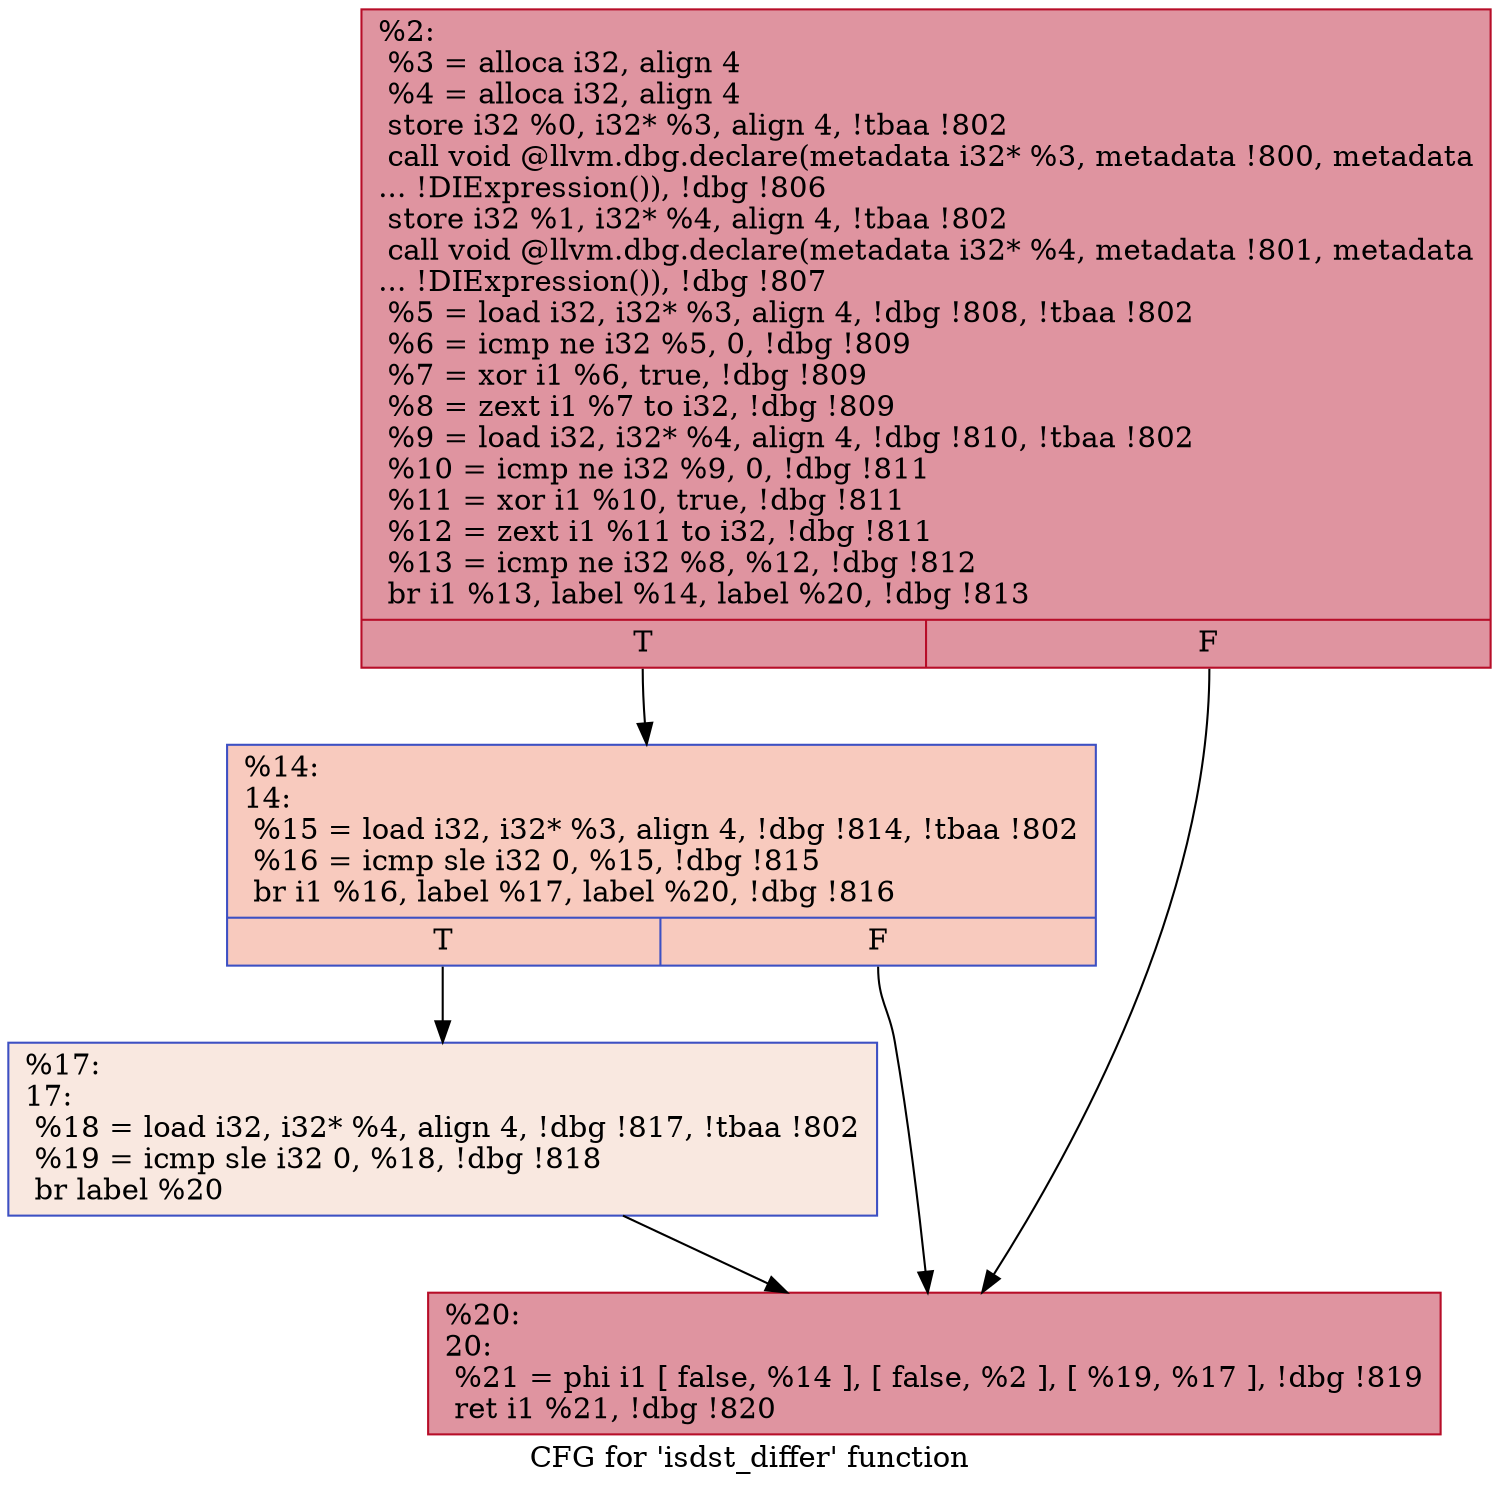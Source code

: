 digraph "CFG for 'isdst_differ' function" {
	label="CFG for 'isdst_differ' function";

	Node0x277e150 [shape=record,color="#b70d28ff", style=filled, fillcolor="#b70d2870",label="{%2:\l  %3 = alloca i32, align 4\l  %4 = alloca i32, align 4\l  store i32 %0, i32* %3, align 4, !tbaa !802\l  call void @llvm.dbg.declare(metadata i32* %3, metadata !800, metadata\l... !DIExpression()), !dbg !806\l  store i32 %1, i32* %4, align 4, !tbaa !802\l  call void @llvm.dbg.declare(metadata i32* %4, metadata !801, metadata\l... !DIExpression()), !dbg !807\l  %5 = load i32, i32* %3, align 4, !dbg !808, !tbaa !802\l  %6 = icmp ne i32 %5, 0, !dbg !809\l  %7 = xor i1 %6, true, !dbg !809\l  %8 = zext i1 %7 to i32, !dbg !809\l  %9 = load i32, i32* %4, align 4, !dbg !810, !tbaa !802\l  %10 = icmp ne i32 %9, 0, !dbg !811\l  %11 = xor i1 %10, true, !dbg !811\l  %12 = zext i1 %11 to i32, !dbg !811\l  %13 = icmp ne i32 %8, %12, !dbg !812\l  br i1 %13, label %14, label %20, !dbg !813\l|{<s0>T|<s1>F}}"];
	Node0x277e150:s0 -> Node0x2780850;
	Node0x277e150:s1 -> Node0x27808f0;
	Node0x2780850 [shape=record,color="#3d50c3ff", style=filled, fillcolor="#ef886b70",label="{%14:\l14:                                               \l  %15 = load i32, i32* %3, align 4, !dbg !814, !tbaa !802\l  %16 = icmp sle i32 0, %15, !dbg !815\l  br i1 %16, label %17, label %20, !dbg !816\l|{<s0>T|<s1>F}}"];
	Node0x2780850:s0 -> Node0x27808a0;
	Node0x2780850:s1 -> Node0x27808f0;
	Node0x27808a0 [shape=record,color="#3d50c3ff", style=filled, fillcolor="#f1ccb870",label="{%17:\l17:                                               \l  %18 = load i32, i32* %4, align 4, !dbg !817, !tbaa !802\l  %19 = icmp sle i32 0, %18, !dbg !818\l  br label %20\l}"];
	Node0x27808a0 -> Node0x27808f0;
	Node0x27808f0 [shape=record,color="#b70d28ff", style=filled, fillcolor="#b70d2870",label="{%20:\l20:                                               \l  %21 = phi i1 [ false, %14 ], [ false, %2 ], [ %19, %17 ], !dbg !819\l  ret i1 %21, !dbg !820\l}"];
}
